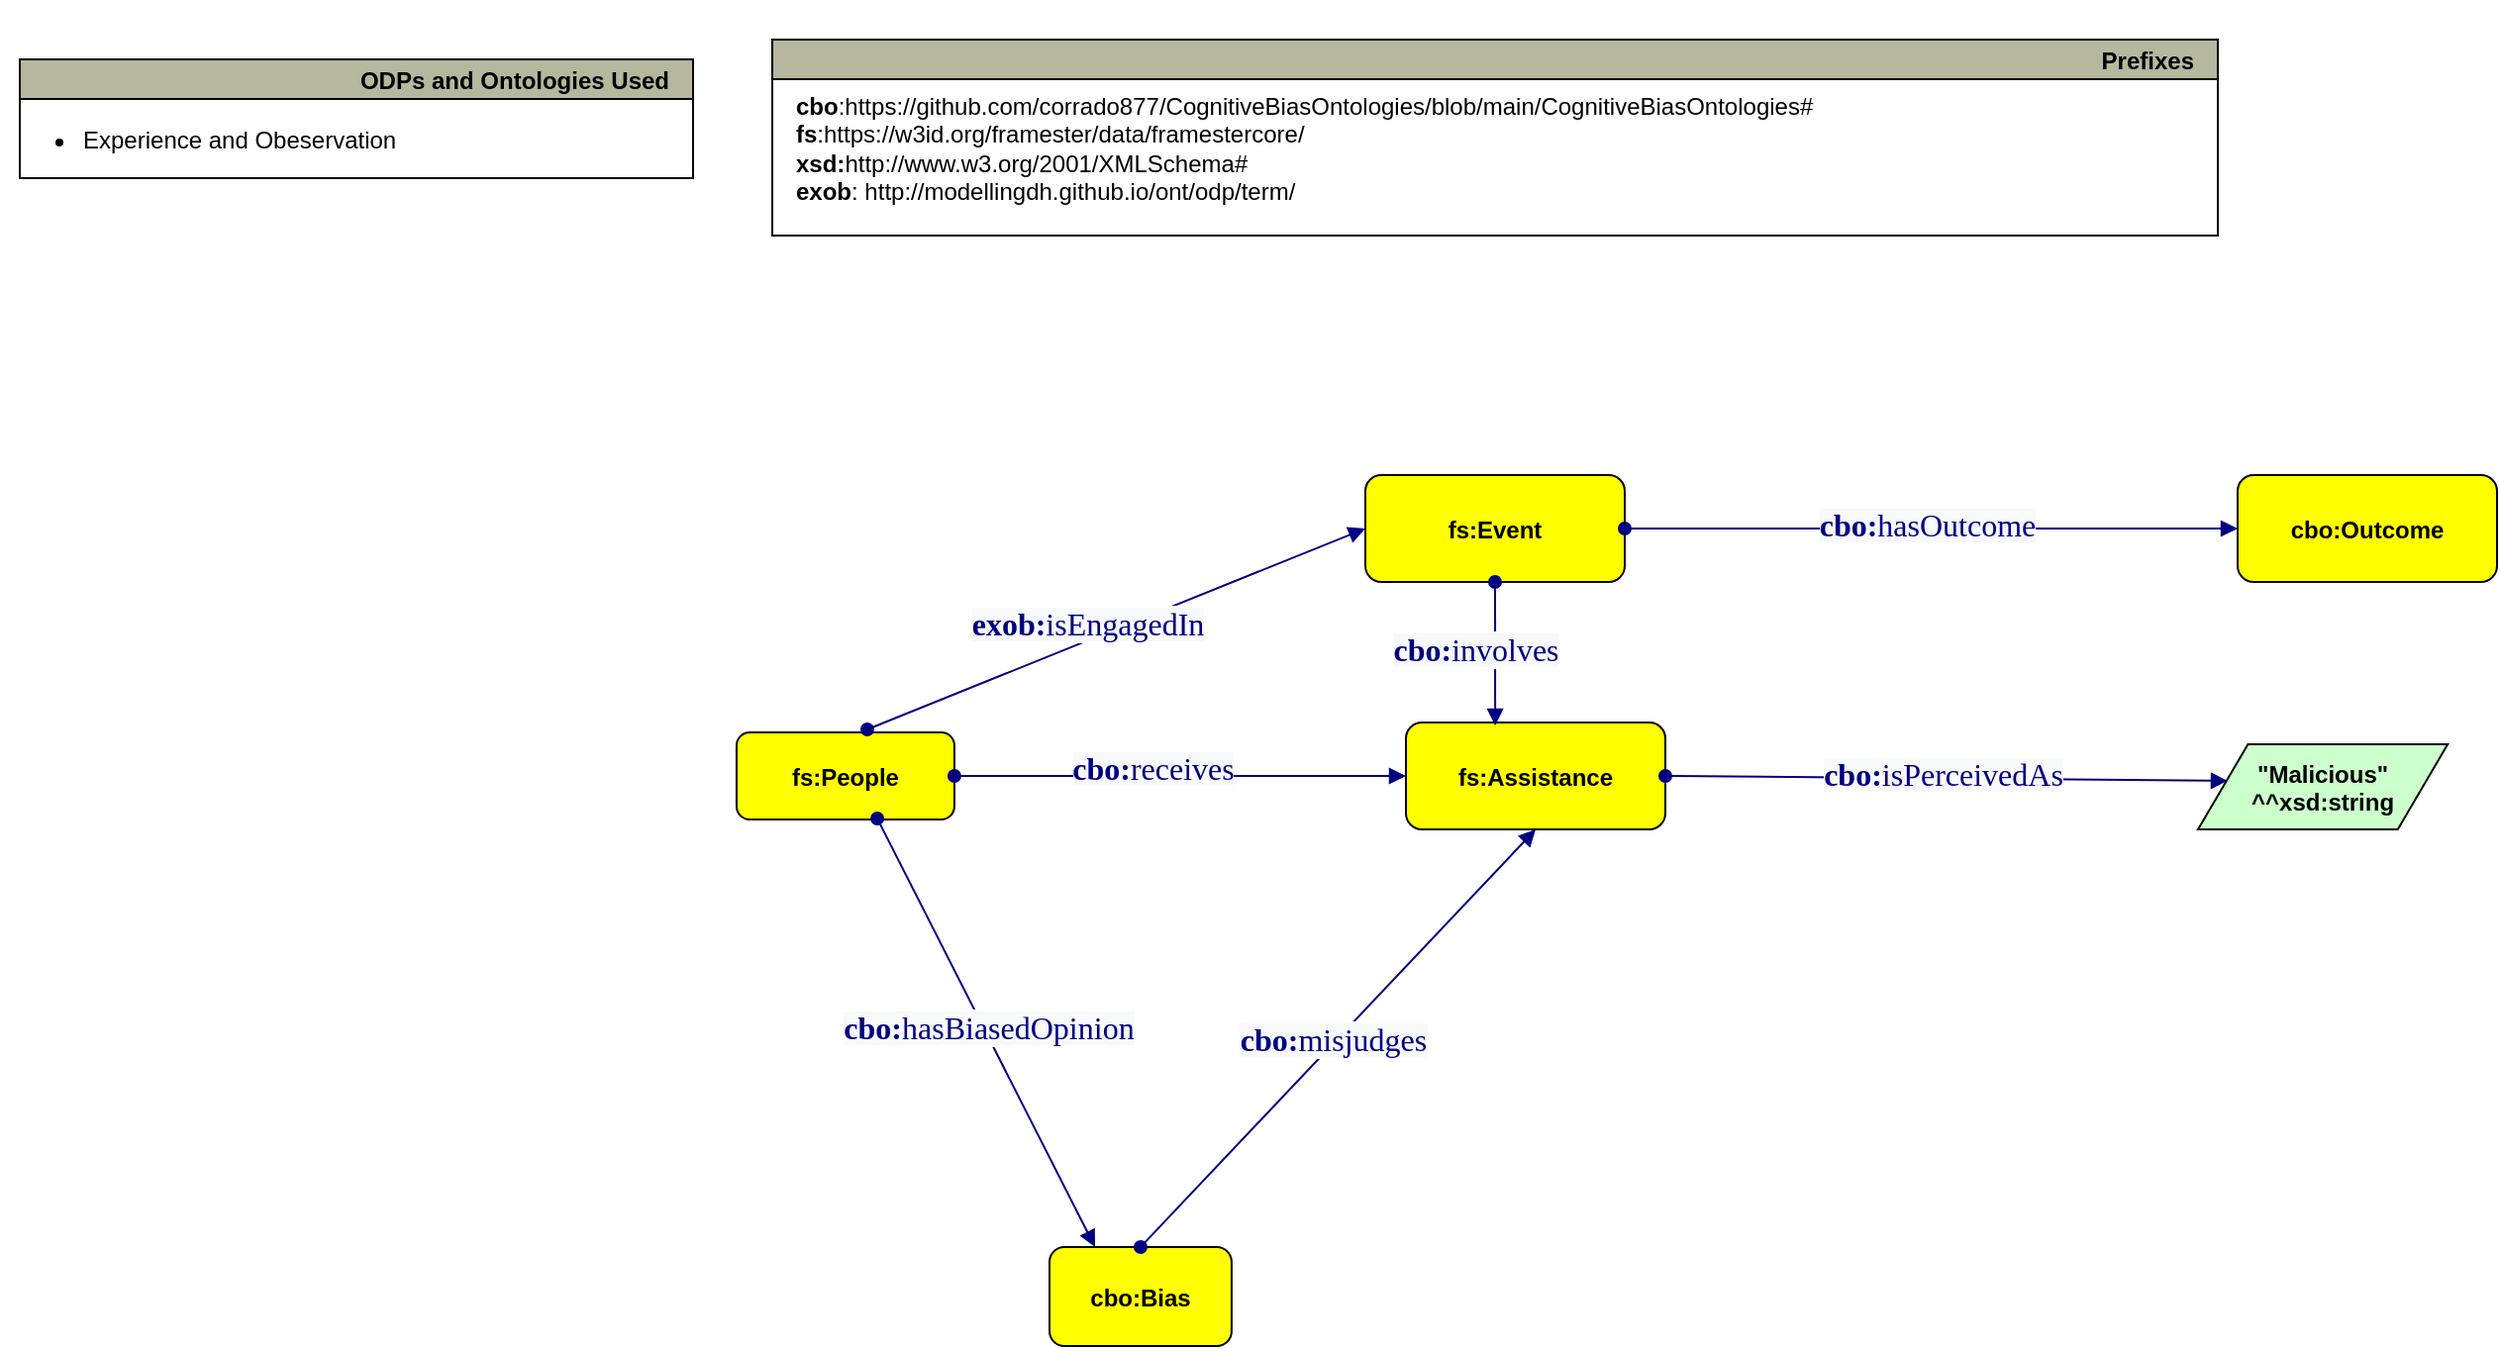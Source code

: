 <mxfile version="24.2.0" type="device">
  <diagram id="R2lEEEUBdFMjLlhIrx00" name="Page-1">
    <mxGraphModel dx="1900" dy="1669" grid="1" gridSize="10" guides="1" tooltips="1" connect="1" arrows="1" fold="1" page="1" pageScale="1" pageWidth="850" pageHeight="1100" math="0" shadow="0" extFonts="Permanent Marker^https://fonts.googleapis.com/css?family=Permanent+Marker">
      <root>
        <mxCell id="0" />
        <mxCell id="1" parent="0" />
        <mxCell id="gu367nZEC-i6oTVyguKL-71" style="edgeStyle=orthogonalEdgeStyle;rounded=0;orthogonalLoop=1;jettySize=auto;html=1;exitX=0;exitY=0.5;exitDx=0;exitDy=0;" parent="1" source="gu367nZEC-i6oTVyguKL-37" edge="1">
          <mxGeometry relative="1" as="geometry">
            <mxPoint x="390" y="172" as="targetPoint" />
          </mxGeometry>
        </mxCell>
        <mxCell id="gu367nZEC-i6oTVyguKL-37" value="fs:Assistance" style="graphMlID=n4;shape=rect;rounded=1;arcsize=30;fillColor=#ffff00;strokeColor=#000000;strokeWidth=1.0;fontStyle=1" parent="1" vertex="1">
          <mxGeometry x="390" y="145" width="131" height="54" as="geometry" />
        </mxCell>
        <mxCell id="gu367nZEC-i6oTVyguKL-38" value="cbo:Bias" style="graphMlID=n4;shape=rect;rounded=1;arcsize=30;fillColor=#ffff00;strokeColor=#000000;strokeWidth=1.0;fontStyle=1" parent="1" vertex="1">
          <mxGeometry x="210" y="410" width="91.97" height="50" as="geometry" />
        </mxCell>
        <mxCell id="gu367nZEC-i6oTVyguKL-41" value="&quot;Malicious&quot;&#xa;^^xsd:string" style="graphMlID=n6;shape=parallelogram;fillColor=#ccffcc;strokeColor=#000000;strokeWidth=1.0;fontStyle=1" parent="1" vertex="1">
          <mxGeometry x="790.003" y="156" width="126.095" height="43" as="geometry" />
        </mxCell>
        <mxCell id="gu367nZEC-i6oTVyguKL-42" value="Prefixes" style="graphMlID=n0;shape=swimlane;startSize=20;fillColor=#b7b69e;strokeColor=#000000;strokeWidth=1.0;align=right;spacingRight=10;fontStyle=1" parent="1" vertex="1">
          <mxGeometry x="70" y="-200" width="730" height="99" as="geometry">
            <mxRectangle x="-550" y="110" width="100" height="30" as="alternateBounds" />
          </mxGeometry>
        </mxCell>
        <UserObject label="&lt;b&gt;cbo&lt;/b&gt;:https://github.com/corrado877/CognitiveBiasOntologies/blob/main/CognitiveBiasOntologies#&lt;br&gt;&lt;b&gt;fs&lt;/b&gt;:https://w3id.org/framester/data/framestercore/&lt;br&gt;&lt;b style=&quot;border-color: var(--border-color);&quot;&gt;xsd:&lt;/b&gt;&lt;span style=&quot;border-color: var(--border-color); background-color: initial;&quot;&gt;http://www.w3.org/2001/XMLSchema#&lt;/span&gt;&lt;div&gt;&lt;span style=&quot;border-color: var(--border-color); background-color: initial;&quot;&gt;&lt;b&gt;exob&lt;/b&gt;:&amp;nbsp;http://modellingdh.github.io/ont/odp/term/&lt;/span&gt;&lt;/div&gt;" link="http://www.w3.org/2000/01/rdf-schema#" id="gu367nZEC-i6oTVyguKL-43">
          <mxCell style="text;whiteSpace=wrap;html=1;" parent="gu367nZEC-i6oTVyguKL-42" vertex="1">
            <mxGeometry x="10" y="20" width="690" height="180" as="geometry" />
          </mxCell>
        </UserObject>
        <mxCell id="gu367nZEC-i6oTVyguKL-85" style="edgeStyle=orthogonalEdgeStyle;rounded=0;orthogonalLoop=1;jettySize=auto;html=1;exitX=0.5;exitY=1;exitDx=0;exitDy=0;" parent="gu367nZEC-i6oTVyguKL-42" source="gu367nZEC-i6oTVyguKL-43" target="gu367nZEC-i6oTVyguKL-43" edge="1">
          <mxGeometry relative="1" as="geometry" />
        </mxCell>
        <mxCell id="gu367nZEC-i6oTVyguKL-44" value="ODPs and Ontologies Used" style="graphMlID=n0;shape=swimlane;startSize=20;fillColor=#b7b69e;strokeColor=#000000;strokeWidth=1.0;align=right;spacingRight=10;fontStyle=1" parent="1" vertex="1">
          <mxGeometry x="-310" y="-190" width="340" height="60" as="geometry" />
        </mxCell>
        <mxCell id="gu367nZEC-i6oTVyguKL-45" value="&lt;ul&gt;&lt;li&gt;Experience and Obeservation&lt;/li&gt;&lt;/ul&gt;" style="text;html=1;strokeColor=none;fillColor=none;align=left;verticalAlign=middle;whiteSpace=wrap;rounded=0;" parent="gu367nZEC-i6oTVyguKL-44" vertex="1">
          <mxGeometry x="-10" y="-30" width="270" height="142" as="geometry" />
        </mxCell>
        <mxCell id="gu367nZEC-i6oTVyguKL-46" value="fs:People" style="graphMlID=n4;shape=rect;rounded=1;arcsize=30;fillColor=#ffff00;strokeColor=#000000;strokeWidth=1.0;fontStyle=1" parent="1" vertex="1">
          <mxGeometry x="51.97" y="150" width="110" height="44" as="geometry" />
        </mxCell>
        <mxCell id="gu367nZEC-i6oTVyguKL-49" value="" style="graphMlID=e0;rounded=0;endArrow=block;strokeColor=#000080;strokeWidth=1.0;startArrow=oval;startFill=1;endFill=1;exitX=1;exitY=0.5;exitDx=0;exitDy=0;entryX=0.119;entryY=0.43;entryDx=0;entryDy=0;entryPerimeter=0;" parent="1" source="gu367nZEC-i6oTVyguKL-37" target="gu367nZEC-i6oTVyguKL-41" edge="1">
          <mxGeometry relative="1" as="geometry">
            <mxPoint x="530" y="340" as="sourcePoint" />
            <mxPoint x="780" y="170" as="targetPoint" />
          </mxGeometry>
        </mxCell>
        <mxCell id="gu367nZEC-i6oTVyguKL-50" value="&lt;font face=&quot;dialog&quot; color=&quot;#000080&quot;&gt;&lt;span style=&quot;font-size: 16px; background-color: rgb(248, 249, 250);&quot;&gt;&lt;b&gt;cbo:&lt;/b&gt;isPerceivedAs&lt;/span&gt;&lt;/font&gt;" style="text;html=1;align=center;verticalAlign=middle;resizable=0;points=[];labelBackgroundColor=#ffffff;" parent="gu367nZEC-i6oTVyguKL-49" vertex="1" connectable="0">
          <mxGeometry x="-0.017" y="2" relative="1" as="geometry">
            <mxPoint as="offset" />
          </mxGeometry>
        </mxCell>
        <mxCell id="gu367nZEC-i6oTVyguKL-59" value="" style="graphMlID=e0;rounded=0;endArrow=block;strokeColor=#000080;strokeWidth=1.0;startArrow=oval;startFill=1;endFill=1;exitX=0.646;exitY=0.989;exitDx=0;exitDy=0;exitPerimeter=0;entryX=0.25;entryY=0;entryDx=0;entryDy=0;" parent="1" source="gu367nZEC-i6oTVyguKL-46" target="gu367nZEC-i6oTVyguKL-38" edge="1">
          <mxGeometry relative="1" as="geometry">
            <mxPoint x="280" y="230.082" as="sourcePoint" />
            <mxPoint x="40" y="290" as="targetPoint" />
          </mxGeometry>
        </mxCell>
        <mxCell id="gu367nZEC-i6oTVyguKL-60" value="&lt;font face=&quot;dialog&quot; color=&quot;#000080&quot;&gt;&lt;span style=&quot;font-size: 16px; background-color: rgb(248, 249, 250);&quot;&gt;&lt;b&gt;cbo:&lt;/b&gt;hasBiasedOpinion&lt;/span&gt;&lt;/font&gt;" style="text;html=1;align=center;verticalAlign=middle;resizable=0;points=[];labelBackgroundColor=#ffffff;" parent="gu367nZEC-i6oTVyguKL-59" vertex="1" connectable="0">
          <mxGeometry x="-0.017" y="2" relative="1" as="geometry">
            <mxPoint as="offset" />
          </mxGeometry>
        </mxCell>
        <mxCell id="gu367nZEC-i6oTVyguKL-61" value="" style="graphMlID=e0;rounded=0;endArrow=block;strokeColor=#000080;strokeWidth=1.0;startArrow=oval;startFill=1;endFill=1;exitX=1;exitY=0.5;exitDx=0;exitDy=0;entryX=0;entryY=0.5;entryDx=0;entryDy=0;" parent="1" source="gu367nZEC-i6oTVyguKL-46" target="gu367nZEC-i6oTVyguKL-37" edge="1">
          <mxGeometry relative="1" as="geometry">
            <mxPoint x="370" y="170" as="sourcePoint" />
            <mxPoint x="200" y="250" as="targetPoint" />
          </mxGeometry>
        </mxCell>
        <mxCell id="gu367nZEC-i6oTVyguKL-62" value="&lt;font face=&quot;dialog&quot; color=&quot;#000080&quot;&gt;&lt;span style=&quot;font-size: 16px; background-color: rgb(248, 249, 250);&quot;&gt;&lt;b&gt;cbo:&lt;/b&gt;receives&lt;/span&gt;&lt;/font&gt;" style="text;html=1;align=center;verticalAlign=middle;resizable=0;points=[];labelBackgroundColor=#ffffff;" parent="gu367nZEC-i6oTVyguKL-61" vertex="1" connectable="0">
          <mxGeometry x="-0.017" y="2" relative="1" as="geometry">
            <mxPoint x="-12" y="-2" as="offset" />
          </mxGeometry>
        </mxCell>
        <mxCell id="gu367nZEC-i6oTVyguKL-63" value="" style="graphMlID=e0;rounded=0;endArrow=block;strokeColor=#000080;strokeWidth=1.0;startArrow=oval;startFill=1;endFill=1;exitX=0.5;exitY=0;exitDx=0;exitDy=0;entryX=0.5;entryY=1;entryDx=0;entryDy=0;" parent="1" source="gu367nZEC-i6oTVyguKL-38" target="gu367nZEC-i6oTVyguKL-37" edge="1">
          <mxGeometry relative="1" as="geometry">
            <mxPoint x="280" y="230.082" as="sourcePoint" />
            <mxPoint x="431" y="230" as="targetPoint" />
          </mxGeometry>
        </mxCell>
        <mxCell id="gu367nZEC-i6oTVyguKL-64" value="&lt;font face=&quot;dialog&quot; color=&quot;#000080&quot;&gt;&lt;span style=&quot;font-size: 16px; background-color: rgb(248, 249, 250);&quot;&gt;&lt;b&gt;cbo:&lt;/b&gt;misjudges&lt;/span&gt;&lt;/font&gt;" style="text;html=1;align=center;verticalAlign=middle;resizable=0;points=[];labelBackgroundColor=#ffffff;" parent="gu367nZEC-i6oTVyguKL-63" vertex="1" connectable="0">
          <mxGeometry x="-0.017" y="2" relative="1" as="geometry">
            <mxPoint as="offset" />
          </mxGeometry>
        </mxCell>
        <mxCell id="gu367nZEC-i6oTVyguKL-75" value="" style="graphMlID=e0;rounded=0;endArrow=block;strokeColor=#000080;strokeWidth=1.0;startArrow=oval;startFill=1;endFill=1;exitX=0.6;exitY=-0.034;exitDx=0;exitDy=0;entryX=0;entryY=0.5;entryDx=0;entryDy=0;exitPerimeter=0;" parent="1" source="gu367nZEC-i6oTVyguKL-46" target="gu367nZEC-i6oTVyguKL-77" edge="1">
          <mxGeometry relative="1" as="geometry">
            <mxPoint x="120" y="40" as="sourcePoint" />
            <mxPoint x="348" y="40" as="targetPoint" />
          </mxGeometry>
        </mxCell>
        <mxCell id="gu367nZEC-i6oTVyguKL-76" value="&lt;font face=&quot;dialog&quot; color=&quot;#000080&quot;&gt;&lt;span style=&quot;font-size: 16px; background-color: rgb(248, 249, 250);&quot;&gt;&lt;b&gt;exob:&lt;/b&gt;isEngagedIn&lt;/span&gt;&lt;/font&gt;" style="text;html=1;align=center;verticalAlign=middle;resizable=0;points=[];labelBackgroundColor=#ffffff;" parent="gu367nZEC-i6oTVyguKL-75" vertex="1" connectable="0">
          <mxGeometry x="-0.017" y="2" relative="1" as="geometry">
            <mxPoint x="-12" y="-2" as="offset" />
          </mxGeometry>
        </mxCell>
        <mxCell id="gu367nZEC-i6oTVyguKL-77" value="fs:Event" style="graphMlID=n4;shape=rect;rounded=1;arcsize=30;fillColor=#ffff00;strokeColor=#000000;strokeWidth=1.0;fontStyle=1" parent="1" vertex="1">
          <mxGeometry x="369.5" y="20" width="131" height="54" as="geometry" />
        </mxCell>
        <mxCell id="gu367nZEC-i6oTVyguKL-79" value="" style="graphMlID=e0;rounded=0;endArrow=block;strokeColor=#000080;strokeWidth=1.0;startArrow=oval;startFill=1;endFill=1;exitX=1;exitY=0.5;exitDx=0;exitDy=0;entryX=0;entryY=0.5;entryDx=0;entryDy=0;" parent="1" source="gu367nZEC-i6oTVyguKL-77" target="gu367nZEC-i6oTVyguKL-82" edge="1">
          <mxGeometry relative="1" as="geometry">
            <mxPoint x="506" y="43" as="sourcePoint" />
            <mxPoint x="790" y="40" as="targetPoint" />
          </mxGeometry>
        </mxCell>
        <mxCell id="gu367nZEC-i6oTVyguKL-80" value="&lt;font face=&quot;dialog&quot; color=&quot;#000080&quot;&gt;&lt;span style=&quot;font-size: 16px; background-color: rgb(248, 249, 250);&quot;&gt;&lt;b&gt;cbo:&lt;/b&gt;hasOutcome&lt;/span&gt;&lt;/font&gt;" style="text;html=1;align=center;verticalAlign=middle;resizable=0;points=[];labelBackgroundColor=#ffffff;" parent="gu367nZEC-i6oTVyguKL-79" vertex="1" connectable="0">
          <mxGeometry x="-0.017" y="2" relative="1" as="geometry">
            <mxPoint as="offset" />
          </mxGeometry>
        </mxCell>
        <mxCell id="gu367nZEC-i6oTVyguKL-82" value="cbo:Outcome" style="graphMlID=n4;shape=rect;rounded=1;arcsize=30;fillColor=#ffff00;strokeColor=#000000;strokeWidth=1.0;fontStyle=1" parent="1" vertex="1">
          <mxGeometry x="810" y="20" width="131" height="54" as="geometry" />
        </mxCell>
        <mxCell id="gu367nZEC-i6oTVyguKL-83" value="" style="graphMlID=e0;rounded=0;endArrow=block;strokeColor=#000080;strokeWidth=1.0;startArrow=oval;startFill=1;endFill=1;exitX=0.5;exitY=1;exitDx=0;exitDy=0;entryX=0.344;entryY=0.028;entryDx=0;entryDy=0;entryPerimeter=0;" parent="1" source="gu367nZEC-i6oTVyguKL-77" target="gu367nZEC-i6oTVyguKL-37" edge="1">
          <mxGeometry relative="1" as="geometry">
            <mxPoint x="128" y="159" as="sourcePoint" />
            <mxPoint x="380" y="57" as="targetPoint" />
          </mxGeometry>
        </mxCell>
        <mxCell id="gu367nZEC-i6oTVyguKL-84" value="&lt;font face=&quot;dialog&quot; color=&quot;#000080&quot;&gt;&lt;span style=&quot;font-size: 16px; background-color: rgb(248, 249, 250);&quot;&gt;&lt;b&gt;cbo:&lt;/b&gt;involves&lt;/span&gt;&lt;/font&gt;" style="text;html=1;align=center;verticalAlign=middle;resizable=0;points=[];labelBackgroundColor=#ffffff;" parent="gu367nZEC-i6oTVyguKL-83" vertex="1" connectable="0">
          <mxGeometry x="-0.017" y="2" relative="1" as="geometry">
            <mxPoint x="-12" y="-2" as="offset" />
          </mxGeometry>
        </mxCell>
      </root>
    </mxGraphModel>
  </diagram>
</mxfile>
